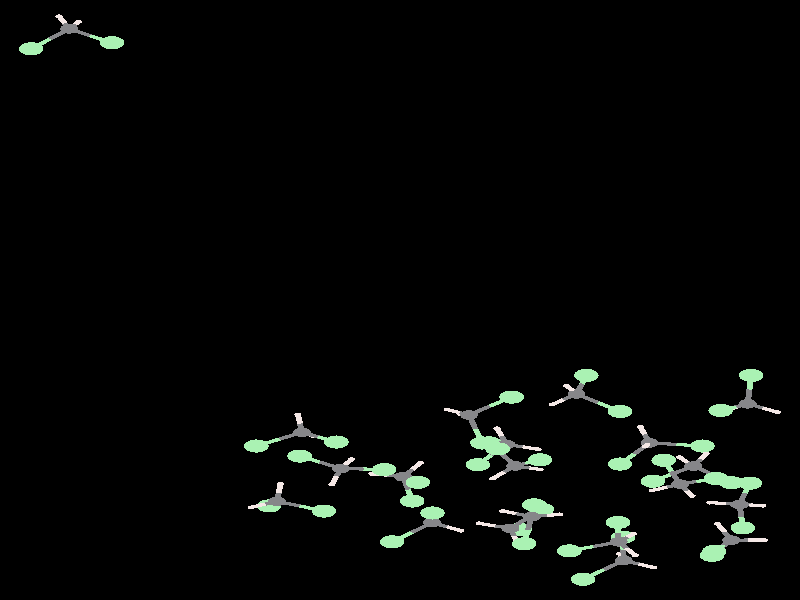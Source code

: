 #include "colors.inc"
#include "finish.inc"

global_settings {assumed_gamma 1 max_trace_level 6}
background {color White transmit 1.0}
camera {orthographic angle 0
  right -26.79*x up 37.64*y
  direction 50.00*z
  location <0,0,50.00> look_at <0,0,0>}


light_source {<  2.00,   3.00,  40.00> color White
  area_light <0.70, 0, 0>, <0, 0.70, 0>, 3, 3
  adaptive 1 jitter}
// no fog
#declare simple = finish {phong 0.7}
#declare pale = finish {ambient 0.5 diffuse 0.85 roughness 0.001 specular 0.200 }
#declare intermediate = finish {ambient 0.3 diffuse 0.6 specular 0.1 roughness 0.04}
#declare vmd = finish {ambient 0.0 diffuse 0.65 phong 0.1 phong_size 40.0 specular 0.5 }
#declare jmol = finish {ambient 0.2 diffuse 0.6 specular 1 roughness 0.001 metallic}
#declare ase2 = finish {ambient 0.05 brilliance 3 diffuse 0.6 metallic specular 0.7 roughness 0.04 reflection 0.15}
#declare ase3 = finish {ambient 0.15 brilliance 2 diffuse 0.6 metallic specular 1.0 roughness 0.001 reflection 0.0}
#declare glass = finish {ambient 0.05 diffuse 0.3 specular 1.0 roughness 0.001}
#declare glass2 = finish {ambient 0.01 diffuse 0.3 specular 1.0 reflection 0.25 roughness 0.001}
#declare Rcell = 0.050;
#declare Rbond = 0.100;

#macro atom(LOC, R, COL, TRANS, FIN)
  sphere{LOC, R texture{pigment{color COL transmit TRANS} finish{FIN}}}
#end
#macro constrain(LOC, R, COL, TRANS FIN)
union{torus{R, Rcell rotate 45*z texture{pigment{color COL transmit TRANS} finish{FIN}}}
     torus{R, Rcell rotate -45*z texture{pigment{color COL transmit TRANS} finish{FIN}}}
     translate LOC}
#end

// no cell vertices
atom(<  7.32, -15.17, -21.20>, 0.30, rgb <0.24, 0.24, 0.25>, 0.0, jmol) // #0
atom(<  5.67, -15.74, -21.60>, 0.41, rgb <0.40, 0.89, 0.45>, 0.0, jmol) // #1
atom(<  7.30, -13.95, -19.91>, 0.41, rgb <0.40, 0.89, 0.45>, 0.0, jmol) // #2
atom(<  7.82, -14.66, -22.06>, 0.12, rgb <0.91, 0.81, 0.79>, 0.0, jmol) // #3
atom(<  7.88, -16.02, -20.76>, 0.12, rgb <0.91, 0.81, 0.79>, 0.0, jmol) // #4
atom(<-11.08,  17.01,  -0.68>, 0.30, rgb <0.24, 0.24, 0.25>, 0.0, jmol) // #5
atom(<-12.35,  15.76,  -0.90>, 0.41, rgb <0.40, 0.89, 0.45>, 0.0, jmol) // #6
atom(< -9.64,  16.14,  -0.06>, 0.41, rgb <0.40, 0.89, 0.45>, 0.0, jmol) // #7
atom(<-11.42,  17.80,   0.00>, 0.12, rgb <0.91, 0.81, 0.79>, 0.0, jmol) // #8
atom(<-10.76,  17.45,  -1.67>, 0.12, rgb <0.91, 0.81, 0.79>, 0.0, jmol) // #9
atom(< -1.98, -10.57, -18.40>, 0.30, rgb <0.24, 0.24, 0.25>, 0.0, jmol) // #10
atom(< -0.53, -10.64, -19.43>, 0.41, rgb <0.40, 0.89, 0.45>, 0.0, jmol) // #11
atom(< -3.36,  -9.79, -19.23>, 0.41, rgb <0.40, 0.89, 0.45>, 0.0, jmol) // #12
atom(< -1.62,  -9.99, -17.54>, 0.12, rgb <0.91, 0.81, 0.79>, 0.0, jmol) // #13
atom(< -2.28, -11.58, -18.19>, 0.12, rgb <0.91, 0.81, 0.79>, 0.0, jmol) // #14
atom(<  8.36,  -8.96, -25.33>, 0.30, rgb <0.24, 0.24, 0.25>, 0.0, jmol) // #15
atom(< 10.13,  -9.16, -25.48>, 0.41, rgb <0.40, 0.89, 0.45>, 0.0, jmol) // #16
atom(<  7.37, -10.29, -26.21>, 0.41, rgb <0.40, 0.89, 0.45>, 0.0, jmol) // #17
atom(<  8.05,  -7.96, -25.62>, 0.12, rgb <0.91, 0.81, 0.79>, 0.0, jmol) // #18
atom(<  8.21,  -9.18, -24.28>, 0.12, rgb <0.91, 0.81, 0.79>, 0.0, jmol) // #19
atom(<  4.40, -13.59, -17.43>, 0.30, rgb <0.24, 0.24, 0.25>, 0.0, jmol) // #20
atom(<  4.16, -15.29, -17.10>, 0.41, rgb <0.40, 0.89, 0.45>, 0.0, jmol) // #21
atom(<  4.49, -12.85, -15.88>, 0.41, rgb <0.40, 0.89, 0.45>, 0.0, jmol) // #22
atom(<  3.44, -13.24, -17.93>, 0.12, rgb <0.91, 0.81, 0.79>, 0.0, jmol) // #23
atom(<  5.35, -13.45, -17.97>, 0.12, rgb <0.91, 0.81, 0.79>, 0.0, jmol) // #24
atom(<  0.10, -11.09, -24.29>, 0.30, rgb <0.24, 0.24, 0.25>, 0.0, jmol) // #25
atom(<  0.41, -12.61, -25.16>, 0.41, rgb <0.40, 0.89, 0.45>, 0.0, jmol) // #26
atom(<  0.60, -11.44, -22.68>, 0.41, rgb <0.40, 0.89, 0.45>, 0.0, jmol) // #27
atom(< -0.94, -10.90, -24.30>, 0.12, rgb <0.91, 0.81, 0.79>, 0.0, jmol) // #28
atom(<  0.69, -10.21, -24.67>, 0.12, rgb <0.91, 0.81, 0.79>, 0.0, jmol) // #29
atom(< 11.37, -12.83, -27.33>, 0.30, rgb <0.24, 0.24, 0.25>, 0.0, jmol) // #30
atom(< 11.48, -14.30, -28.28>, 0.41, rgb <0.40, 0.89, 0.45>, 0.0, jmol) // #31
atom(< 11.72, -11.49, -28.48>, 0.41, rgb <0.40, 0.89, 0.45>, 0.0, jmol) // #32
atom(< 12.15, -12.90, -26.55>, 0.12, rgb <0.91, 0.81, 0.79>, 0.0, jmol) // #33
atom(< 10.38, -12.71, -26.83>, 0.12, rgb <0.91, 0.81, 0.79>, 0.0, jmol) // #34
atom(<  9.38, -11.55, -16.80>, 0.30, rgb <0.24, 0.24, 0.25>, 0.0, jmol) // #35
atom(< 10.58, -11.20, -15.46>, 0.41, rgb <0.40, 0.89, 0.45>, 0.0, jmol) // #36
atom(<  8.83, -10.05, -17.67>, 0.41, rgb <0.40, 0.89, 0.45>, 0.0, jmol) // #37
atom(<  8.45, -11.95, -16.36>, 0.12, rgb <0.91, 0.81, 0.79>, 0.0, jmol) // #38
atom(<  9.78, -12.29, -17.53>, 0.12, rgb <0.91, 0.81, 0.79>, 0.0, jmol) // #39
atom(<  3.86, -10.41, -22.08>, 0.30, rgb <0.24, 0.24, 0.25>, 0.0, jmol) // #40
atom(<  2.99,  -8.96, -22.72>, 0.41, rgb <0.40, 0.89, 0.45>, 0.0, jmol) // #41
atom(<  4.69, -10.03, -20.54>, 0.41, rgb <0.40, 0.89, 0.45>, 0.0, jmol) // #42
atom(<  4.70, -10.63, -22.80>, 0.12, rgb <0.91, 0.81, 0.79>, 0.0, jmol) // #43
atom(<  3.10, -11.20, -21.88>, 0.12, rgb <0.91, 0.81, 0.79>, 0.0, jmol) // #44
atom(< -4.12, -12.63, -22.27>, 0.30, rgb <0.24, 0.24, 0.25>, 0.0, jmol) // #45
atom(< -2.55, -13.24, -21.52>, 0.41, rgb <0.40, 0.89, 0.45>, 0.0, jmol) // #46
atom(< -4.38, -12.92, -24.03>, 0.41, rgb <0.40, 0.89, 0.45>, 0.0, jmol) // #47
atom(< -4.00, -11.54, -22.10>, 0.12, rgb <0.91, 0.81, 0.79>, 0.0, jmol) // #48
atom(< -4.98, -13.01, -21.67>, 0.12, rgb <0.91, 0.81, 0.79>, 0.0, jmol) // #49
atom(<  2.31,  -7.21, -27.19>, 0.30, rgb <0.24, 0.24, 0.25>, 0.0, jmol) // #50
atom(<  2.76,  -8.97, -26.89>, 0.41, rgb <0.40, 0.89, 0.45>, 0.0, jmol) // #51
atom(<  3.74,  -6.09, -26.96>, 0.41, rgb <0.40, 0.89, 0.45>, 0.0, jmol) // #52
atom(<  1.58,  -6.87, -26.45>, 0.12, rgb <0.91, 0.81, 0.79>, 0.0, jmol) // #53
atom(<  2.01,  -7.15, -28.24>, 0.12, rgb <0.91, 0.81, 0.79>, 0.0, jmol) // #54
atom(< 11.64,  -6.51, -23.16>, 0.30, rgb <0.24, 0.24, 0.25>, 0.0, jmol) // #55
atom(< 11.76,  -4.73, -23.24>, 0.41, rgb <0.40, 0.89, 0.45>, 0.0, jmol) // #56
atom(< 10.74,  -6.93, -21.70>, 0.41, rgb <0.40, 0.89, 0.45>, 0.0, jmol) // #57
atom(< 12.63,  -7.03, -23.16>, 0.12, rgb <0.91, 0.81, 0.79>, 0.0, jmol) // #58
atom(< 11.00,  -6.88, -23.97>, 0.12, rgb <0.91, 0.81, 0.79>, 0.0, jmol) // #59
atom(<  7.49, -16.34, -26.08>, 0.30, rgb <0.24, 0.24, 0.25>, 0.0, jmol) // #60
atom(<  7.47, -14.88, -25.04>, 0.41, rgb <0.40, 0.89, 0.45>, 0.0, jmol) // #61
atom(<  6.13, -17.52, -25.69>, 0.41, rgb <0.40, 0.89, 0.45>, 0.0, jmol) // #62
atom(<  8.49, -16.78, -26.01>, 0.12, rgb <0.91, 0.81, 0.79>, 0.0, jmol) // #63
atom(<  7.36, -15.93, -27.11>, 0.12, rgb <0.91, 0.81, 0.79>, 0.0, jmol) // #64
atom(<  3.70, -14.33, -24.67>, 0.30, rgb <0.24, 0.24, 0.25>, 0.0, jmol) // #65
atom(<  4.01, -14.39, -26.44>, 0.41, rgb <0.40, 0.89, 0.45>, 0.0, jmol) // #66
atom(<  4.75, -13.13, -23.92>, 0.41, rgb <0.40, 0.89, 0.45>, 0.0, jmol) // #67
atom(<  3.95, -15.32, -24.28>, 0.12, rgb <0.91, 0.81, 0.79>, 0.0, jmol) // #68
atom(<  2.65, -14.01, -24.52>, 0.12, rgb <0.91, 0.81, 0.79>, 0.0, jmol) // #69
atom(<  3.56,  -9.06, -16.51>, 0.30, rgb <0.24, 0.24, 0.25>, 0.0, jmol) // #70
atom(<  2.61, -10.33, -17.36>, 0.41, rgb <0.40, 0.89, 0.45>, 0.0, jmol) // #71
atom(<  3.27,  -9.34, -14.78>, 0.41, rgb <0.40, 0.89, 0.45>, 0.0, jmol) // #72
atom(<  3.25,  -8.05, -16.84>, 0.12, rgb <0.91, 0.81, 0.79>, 0.0, jmol) // #73
atom(<  4.63,  -9.37, -16.68>, 0.12, rgb <0.91, 0.81, 0.79>, 0.0, jmol) // #74
atom(<  5.91,  -5.89, -23.41>, 0.30, rgb <0.24, 0.24, 0.25>, 0.0, jmol) // #75
atom(<  7.37,  -6.99, -22.98>, 0.41, rgb <0.40, 0.89, 0.45>, 0.0, jmol) // #76
atom(<  6.24,  -4.73, -24.73>, 0.41, rgb <0.40, 0.89, 0.45>, 0.0, jmol) // #77
atom(<  5.58,  -5.39, -22.50>, 0.12, rgb <0.91, 0.81, 0.79>, 0.0, jmol) // #78
atom(<  5.10,  -6.56, -23.77>, 0.12, rgb <0.91, 0.81, 0.79>, 0.0, jmol) // #79
atom(< -3.28,  -8.30, -24.26>, 0.30, rgb <0.24, 0.24, 0.25>, 0.0, jmol) // #80
atom(< -2.13,  -8.91, -23.03>, 0.41, rgb <0.40, 0.89, 0.45>, 0.0, jmol) // #81
atom(< -4.81,  -9.16, -24.12>, 0.41, rgb <0.40, 0.89, 0.45>, 0.0, jmol) // #82
atom(< -2.88,  -8.54, -25.29>, 0.12, rgb <0.91, 0.81, 0.79>, 0.0, jmol) // #83
atom(< -3.42,  -7.18, -24.14>, 0.12, rgb <0.91, 0.81, 0.79>, 0.0, jmol) // #84
atom(<  1.07, -13.97, -15.38>, 0.30, rgb <0.24, 0.24, 0.25>, 0.0, jmol) // #85
atom(< -0.26, -15.17, -15.71>, 0.41, rgb <0.40, 0.89, 0.45>, 0.0, jmol) // #86
atom(<  1.09, -13.36, -13.64>, 0.41, rgb <0.40, 0.89, 0.45>, 0.0, jmol) // #87
atom(<  0.97, -13.13, -16.07>, 0.12, rgb <0.91, 0.81, 0.79>, 0.0, jmol) // #88
atom(<  2.04, -14.47, -15.58>, 0.12, rgb <0.91, 0.81, 0.79>, 0.0, jmol) // #89
atom(< 11.09, -15.07, -19.80>, 0.30, rgb <0.24, 0.24, 0.25>, 0.0, jmol) // #90
atom(< 10.45, -16.02, -21.17>, 0.41, rgb <0.40, 0.89, 0.45>, 0.0, jmol) // #91
atom(< 10.52, -15.78, -18.24>, 0.41, rgb <0.40, 0.89, 0.45>, 0.0, jmol) // #92
atom(< 10.64, -14.05, -19.91>, 0.12, rgb <0.91, 0.81, 0.79>, 0.0, jmol) // #93
atom(< 12.20, -15.06, -19.80>, 0.12, rgb <0.91, 0.81, 0.79>, 0.0, jmol) // #94
atom(<  9.82, -10.42, -21.74>, 0.30, rgb <0.24, 0.24, 0.25>, 0.0, jmol) // #95
atom(< 11.10, -11.46, -21.14>, 0.41, rgb <0.40, 0.89, 0.45>, 0.0, jmol) // #96
atom(<  8.47, -11.37, -22.50>, 0.41, rgb <0.40, 0.89, 0.45>, 0.0, jmol) // #97
atom(< 10.25,  -9.64, -22.38>, 0.12, rgb <0.91, 0.81, 0.79>, 0.0, jmol) // #98
atom(<  9.36,  -9.87, -20.85>, 0.12, rgb <0.91, 0.81, 0.79>, 0.0, jmol) // #99
cylinder {<  7.32, -15.17, -21.20>, <  7.57, -14.92, -21.63>, Rbond texture{pigment {color rgb <0.24, 0.24, 0.25> transmit 0.0} finish{jmol}}}
cylinder {<  7.82, -14.66, -22.06>, <  7.57, -14.92, -21.63>, Rbond texture{pigment {color rgb <0.91, 0.81, 0.79> transmit 0.0} finish{jmol}}}
cylinder {<  7.32, -15.17, -21.20>, <  7.60, -15.60, -20.98>, Rbond texture{pigment {color rgb <0.24, 0.24, 0.25> transmit 0.0} finish{jmol}}}
cylinder {<  7.88, -16.02, -20.76>, <  7.60, -15.60, -20.98>, Rbond texture{pigment {color rgb <0.91, 0.81, 0.79> transmit 0.0} finish{jmol}}}
cylinder {<  7.32, -15.17, -21.20>, <  7.31, -14.56, -20.55>, Rbond texture{pigment {color rgb <0.24, 0.24, 0.25> transmit 0.0} finish{jmol}}}
cylinder {<  7.30, -13.95, -19.91>, <  7.31, -14.56, -20.55>, Rbond texture{pigment {color rgb <0.40, 0.89, 0.45> transmit 0.0} finish{jmol}}}
cylinder {<  7.32, -15.17, -21.20>, <  6.49, -15.46, -21.40>, Rbond texture{pigment {color rgb <0.24, 0.24, 0.25> transmit 0.0} finish{jmol}}}
cylinder {<  5.67, -15.74, -21.60>, <  6.49, -15.46, -21.40>, Rbond texture{pigment {color rgb <0.40, 0.89, 0.45> transmit 0.0} finish{jmol}}}
cylinder {<-11.08,  17.01,  -0.68>, <-10.92,  17.23,  -1.18>, Rbond texture{pigment {color rgb <0.24, 0.24, 0.25> transmit 0.0} finish{jmol}}}
cylinder {<-10.76,  17.45,  -1.67>, <-10.92,  17.23,  -1.18>, Rbond texture{pigment {color rgb <0.91, 0.81, 0.79> transmit 0.0} finish{jmol}}}
cylinder {<-11.08,  17.01,  -0.68>, <-11.25,  17.41,  -0.34>, Rbond texture{pigment {color rgb <0.24, 0.24, 0.25> transmit 0.0} finish{jmol}}}
cylinder {<-11.42,  17.80,   0.00>, <-11.25,  17.41,  -0.34>, Rbond texture{pigment {color rgb <0.91, 0.81, 0.79> transmit 0.0} finish{jmol}}}
cylinder {<-11.08,  17.01,  -0.68>, <-10.36,  16.57,  -0.37>, Rbond texture{pigment {color rgb <0.24, 0.24, 0.25> transmit 0.0} finish{jmol}}}
cylinder {< -9.64,  16.14,  -0.06>, <-10.36,  16.57,  -0.37>, Rbond texture{pigment {color rgb <0.40, 0.89, 0.45> transmit 0.0} finish{jmol}}}
cylinder {<-11.08,  17.01,  -0.68>, <-11.71,  16.39,  -0.79>, Rbond texture{pigment {color rgb <0.24, 0.24, 0.25> transmit 0.0} finish{jmol}}}
cylinder {<-12.35,  15.76,  -0.90>, <-11.71,  16.39,  -0.79>, Rbond texture{pigment {color rgb <0.40, 0.89, 0.45> transmit 0.0} finish{jmol}}}
cylinder {< -1.98, -10.57, -18.40>, < -2.13, -11.07, -18.29>, Rbond texture{pigment {color rgb <0.24, 0.24, 0.25> transmit 0.0} finish{jmol}}}
cylinder {< -2.28, -11.58, -18.19>, < -2.13, -11.07, -18.29>, Rbond texture{pigment {color rgb <0.91, 0.81, 0.79> transmit 0.0} finish{jmol}}}
cylinder {< -1.98, -10.57, -18.40>, < -1.26, -10.60, -18.92>, Rbond texture{pigment {color rgb <0.24, 0.24, 0.25> transmit 0.0} finish{jmol}}}
cylinder {< -0.53, -10.64, -19.43>, < -1.26, -10.60, -18.92>, Rbond texture{pigment {color rgb <0.40, 0.89, 0.45> transmit 0.0} finish{jmol}}}
cylinder {< -1.98, -10.57, -18.40>, < -2.67, -10.18, -18.81>, Rbond texture{pigment {color rgb <0.24, 0.24, 0.25> transmit 0.0} finish{jmol}}}
cylinder {< -3.36,  -9.79, -19.23>, < -2.67, -10.18, -18.81>, Rbond texture{pigment {color rgb <0.40, 0.89, 0.45> transmit 0.0} finish{jmol}}}
cylinder {< -1.98, -10.57, -18.40>, < -1.80, -10.28, -17.97>, Rbond texture{pigment {color rgb <0.24, 0.24, 0.25> transmit 0.0} finish{jmol}}}
cylinder {< -1.62,  -9.99, -17.54>, < -1.80, -10.28, -17.97>, Rbond texture{pigment {color rgb <0.91, 0.81, 0.79> transmit 0.0} finish{jmol}}}
cylinder {<  8.36,  -8.96, -25.33>, <  9.25,  -9.06, -25.41>, Rbond texture{pigment {color rgb <0.24, 0.24, 0.25> transmit 0.0} finish{jmol}}}
cylinder {< 10.13,  -9.16, -25.48>, <  9.25,  -9.06, -25.41>, Rbond texture{pigment {color rgb <0.40, 0.89, 0.45> transmit 0.0} finish{jmol}}}
cylinder {<  8.36,  -8.96, -25.33>, <  7.87,  -9.63, -25.77>, Rbond texture{pigment {color rgb <0.24, 0.24, 0.25> transmit 0.0} finish{jmol}}}
cylinder {<  7.37, -10.29, -26.21>, <  7.87,  -9.63, -25.77>, Rbond texture{pigment {color rgb <0.40, 0.89, 0.45> transmit 0.0} finish{jmol}}}
cylinder {<  8.36,  -8.96, -25.33>, <  8.29,  -9.07, -24.80>, Rbond texture{pigment {color rgb <0.24, 0.24, 0.25> transmit 0.0} finish{jmol}}}
cylinder {<  8.21,  -9.18, -24.28>, <  8.29,  -9.07, -24.80>, Rbond texture{pigment {color rgb <0.91, 0.81, 0.79> transmit 0.0} finish{jmol}}}
cylinder {<  8.36,  -8.96, -25.33>, <  8.20,  -8.46, -25.48>, Rbond texture{pigment {color rgb <0.24, 0.24, 0.25> transmit 0.0} finish{jmol}}}
cylinder {<  8.05,  -7.96, -25.62>, <  8.20,  -8.46, -25.48>, Rbond texture{pigment {color rgb <0.91, 0.81, 0.79> transmit 0.0} finish{jmol}}}
cylinder {<  4.40, -13.59, -17.43>, <  4.88, -13.52, -17.70>, Rbond texture{pigment {color rgb <0.24, 0.24, 0.25> transmit 0.0} finish{jmol}}}
cylinder {<  5.35, -13.45, -17.97>, <  4.88, -13.52, -17.70>, Rbond texture{pigment {color rgb <0.91, 0.81, 0.79> transmit 0.0} finish{jmol}}}
cylinder {<  4.40, -13.59, -17.43>, <  3.92, -13.41, -17.68>, Rbond texture{pigment {color rgb <0.24, 0.24, 0.25> transmit 0.0} finish{jmol}}}
cylinder {<  3.44, -13.24, -17.93>, <  3.92, -13.41, -17.68>, Rbond texture{pigment {color rgb <0.91, 0.81, 0.79> transmit 0.0} finish{jmol}}}
cylinder {<  4.40, -13.59, -17.43>, <  4.28, -14.44, -17.27>, Rbond texture{pigment {color rgb <0.24, 0.24, 0.25> transmit 0.0} finish{jmol}}}
cylinder {<  4.16, -15.29, -17.10>, <  4.28, -14.44, -17.27>, Rbond texture{pigment {color rgb <0.40, 0.89, 0.45> transmit 0.0} finish{jmol}}}
cylinder {<  4.40, -13.59, -17.43>, <  4.44, -13.22, -16.66>, Rbond texture{pigment {color rgb <0.24, 0.24, 0.25> transmit 0.0} finish{jmol}}}
cylinder {<  4.49, -12.85, -15.88>, <  4.44, -13.22, -16.66>, Rbond texture{pigment {color rgb <0.40, 0.89, 0.45> transmit 0.0} finish{jmol}}}
cylinder {<  0.10, -11.09, -24.29>, <  0.35, -11.26, -23.48>, Rbond texture{pigment {color rgb <0.24, 0.24, 0.25> transmit 0.0} finish{jmol}}}
cylinder {<  0.60, -11.44, -22.68>, <  0.35, -11.26, -23.48>, Rbond texture{pigment {color rgb <0.40, 0.89, 0.45> transmit 0.0} finish{jmol}}}
cylinder {<  0.10, -11.09, -24.29>, <  0.26, -11.85, -24.72>, Rbond texture{pigment {color rgb <0.24, 0.24, 0.25> transmit 0.0} finish{jmol}}}
cylinder {<  0.41, -12.61, -25.16>, <  0.26, -11.85, -24.72>, Rbond texture{pigment {color rgb <0.40, 0.89, 0.45> transmit 0.0} finish{jmol}}}
cylinder {<  0.10, -11.09, -24.29>, <  0.40, -10.65, -24.48>, Rbond texture{pigment {color rgb <0.24, 0.24, 0.25> transmit 0.0} finish{jmol}}}
cylinder {<  0.69, -10.21, -24.67>, <  0.40, -10.65, -24.48>, Rbond texture{pigment {color rgb <0.91, 0.81, 0.79> transmit 0.0} finish{jmol}}}
cylinder {<  0.10, -11.09, -24.29>, < -0.42, -10.99, -24.30>, Rbond texture{pigment {color rgb <0.24, 0.24, 0.25> transmit 0.0} finish{jmol}}}
cylinder {< -0.94, -10.90, -24.30>, < -0.42, -10.99, -24.30>, Rbond texture{pigment {color rgb <0.91, 0.81, 0.79> transmit 0.0} finish{jmol}}}
cylinder {< 11.37, -12.83, -27.33>, < 11.76, -12.86, -26.94>, Rbond texture{pigment {color rgb <0.24, 0.24, 0.25> transmit 0.0} finish{jmol}}}
cylinder {< 12.15, -12.90, -26.55>, < 11.76, -12.86, -26.94>, Rbond texture{pigment {color rgb <0.91, 0.81, 0.79> transmit 0.0} finish{jmol}}}
cylinder {< 11.37, -12.83, -27.33>, < 11.54, -12.16, -27.91>, Rbond texture{pigment {color rgb <0.24, 0.24, 0.25> transmit 0.0} finish{jmol}}}
cylinder {< 11.72, -11.49, -28.48>, < 11.54, -12.16, -27.91>, Rbond texture{pigment {color rgb <0.40, 0.89, 0.45> transmit 0.0} finish{jmol}}}
cylinder {< 11.37, -12.83, -27.33>, < 11.43, -13.56, -27.80>, Rbond texture{pigment {color rgb <0.24, 0.24, 0.25> transmit 0.0} finish{jmol}}}
cylinder {< 11.48, -14.30, -28.28>, < 11.43, -13.56, -27.80>, Rbond texture{pigment {color rgb <0.40, 0.89, 0.45> transmit 0.0} finish{jmol}}}
cylinder {< 11.37, -12.83, -27.33>, < 10.88, -12.77, -27.08>, Rbond texture{pigment {color rgb <0.24, 0.24, 0.25> transmit 0.0} finish{jmol}}}
cylinder {< 10.38, -12.71, -26.83>, < 10.88, -12.77, -27.08>, Rbond texture{pigment {color rgb <0.91, 0.81, 0.79> transmit 0.0} finish{jmol}}}
cylinder {<  9.38, -11.55, -16.80>, <  9.58, -11.92, -17.16>, Rbond texture{pigment {color rgb <0.24, 0.24, 0.25> transmit 0.0} finish{jmol}}}
cylinder {<  9.78, -12.29, -17.53>, <  9.58, -11.92, -17.16>, Rbond texture{pigment {color rgb <0.91, 0.81, 0.79> transmit 0.0} finish{jmol}}}
cylinder {<  9.38, -11.55, -16.80>, <  9.98, -11.37, -16.13>, Rbond texture{pigment {color rgb <0.24, 0.24, 0.25> transmit 0.0} finish{jmol}}}
cylinder {< 10.58, -11.20, -15.46>, <  9.98, -11.37, -16.13>, Rbond texture{pigment {color rgb <0.40, 0.89, 0.45> transmit 0.0} finish{jmol}}}
cylinder {<  9.38, -11.55, -16.80>, <  8.91, -11.75, -16.58>, Rbond texture{pigment {color rgb <0.24, 0.24, 0.25> transmit 0.0} finish{jmol}}}
cylinder {<  8.45, -11.95, -16.36>, <  8.91, -11.75, -16.58>, Rbond texture{pigment {color rgb <0.91, 0.81, 0.79> transmit 0.0} finish{jmol}}}
cylinder {<  9.38, -11.55, -16.80>, <  9.11, -10.80, -17.23>, Rbond texture{pigment {color rgb <0.24, 0.24, 0.25> transmit 0.0} finish{jmol}}}
cylinder {<  8.83, -10.05, -17.67>, <  9.11, -10.80, -17.23>, Rbond texture{pigment {color rgb <0.40, 0.89, 0.45> transmit 0.0} finish{jmol}}}
cylinder {<  3.86, -10.41, -22.08>, <  3.48, -10.80, -21.98>, Rbond texture{pigment {color rgb <0.24, 0.24, 0.25> transmit 0.0} finish{jmol}}}
cylinder {<  3.10, -11.20, -21.88>, <  3.48, -10.80, -21.98>, Rbond texture{pigment {color rgb <0.91, 0.81, 0.79> transmit 0.0} finish{jmol}}}
cylinder {<  3.86, -10.41, -22.08>, <  4.28, -10.22, -21.31>, Rbond texture{pigment {color rgb <0.24, 0.24, 0.25> transmit 0.0} finish{jmol}}}
cylinder {<  4.69, -10.03, -20.54>, <  4.28, -10.22, -21.31>, Rbond texture{pigment {color rgb <0.40, 0.89, 0.45> transmit 0.0} finish{jmol}}}
cylinder {<  3.86, -10.41, -22.08>, <  4.28, -10.52, -22.44>, Rbond texture{pigment {color rgb <0.24, 0.24, 0.25> transmit 0.0} finish{jmol}}}
cylinder {<  4.70, -10.63, -22.80>, <  4.28, -10.52, -22.44>, Rbond texture{pigment {color rgb <0.91, 0.81, 0.79> transmit 0.0} finish{jmol}}}
cylinder {<  3.86, -10.41, -22.08>, <  3.43,  -9.69, -22.40>, Rbond texture{pigment {color rgb <0.24, 0.24, 0.25> transmit 0.0} finish{jmol}}}
cylinder {<  2.99,  -8.96, -22.72>, <  3.43,  -9.69, -22.40>, Rbond texture{pigment {color rgb <0.40, 0.89, 0.45> transmit 0.0} finish{jmol}}}
cylinder {< -4.12, -12.63, -22.27>, < -4.06, -12.08, -22.19>, Rbond texture{pigment {color rgb <0.24, 0.24, 0.25> transmit 0.0} finish{jmol}}}
cylinder {< -4.00, -11.54, -22.10>, < -4.06, -12.08, -22.19>, Rbond texture{pigment {color rgb <0.91, 0.81, 0.79> transmit 0.0} finish{jmol}}}
cylinder {< -4.12, -12.63, -22.27>, < -4.25, -12.77, -23.15>, Rbond texture{pigment {color rgb <0.24, 0.24, 0.25> transmit 0.0} finish{jmol}}}
cylinder {< -4.38, -12.92, -24.03>, < -4.25, -12.77, -23.15>, Rbond texture{pigment {color rgb <0.40, 0.89, 0.45> transmit 0.0} finish{jmol}}}
cylinder {< -4.12, -12.63, -22.27>, < -4.55, -12.82, -21.97>, Rbond texture{pigment {color rgb <0.24, 0.24, 0.25> transmit 0.0} finish{jmol}}}
cylinder {< -4.98, -13.01, -21.67>, < -4.55, -12.82, -21.97>, Rbond texture{pigment {color rgb <0.91, 0.81, 0.79> transmit 0.0} finish{jmol}}}
cylinder {< -4.12, -12.63, -22.27>, < -3.33, -12.93, -21.90>, Rbond texture{pigment {color rgb <0.24, 0.24, 0.25> transmit 0.0} finish{jmol}}}
cylinder {< -2.55, -13.24, -21.52>, < -3.33, -12.93, -21.90>, Rbond texture{pigment {color rgb <0.40, 0.89, 0.45> transmit 0.0} finish{jmol}}}
cylinder {<  2.31,  -7.21, -27.19>, <  2.53,  -8.09, -27.04>, Rbond texture{pigment {color rgb <0.24, 0.24, 0.25> transmit 0.0} finish{jmol}}}
cylinder {<  2.76,  -8.97, -26.89>, <  2.53,  -8.09, -27.04>, Rbond texture{pigment {color rgb <0.40, 0.89, 0.45> transmit 0.0} finish{jmol}}}
cylinder {<  2.31,  -7.21, -27.19>, <  3.02,  -6.65, -27.08>, Rbond texture{pigment {color rgb <0.24, 0.24, 0.25> transmit 0.0} finish{jmol}}}
cylinder {<  3.74,  -6.09, -26.96>, <  3.02,  -6.65, -27.08>, Rbond texture{pigment {color rgb <0.40, 0.89, 0.45> transmit 0.0} finish{jmol}}}
cylinder {<  2.31,  -7.21, -27.19>, <  1.94,  -7.04, -26.82>, Rbond texture{pigment {color rgb <0.24, 0.24, 0.25> transmit 0.0} finish{jmol}}}
cylinder {<  1.58,  -6.87, -26.45>, <  1.94,  -7.04, -26.82>, Rbond texture{pigment {color rgb <0.91, 0.81, 0.79> transmit 0.0} finish{jmol}}}
cylinder {<  2.31,  -7.21, -27.19>, <  2.16,  -7.18, -27.71>, Rbond texture{pigment {color rgb <0.24, 0.24, 0.25> transmit 0.0} finish{jmol}}}
cylinder {<  2.01,  -7.15, -28.24>, <  2.16,  -7.18, -27.71>, Rbond texture{pigment {color rgb <0.91, 0.81, 0.79> transmit 0.0} finish{jmol}}}
cylinder {< 11.64,  -6.51, -23.16>, < 11.32,  -6.69, -23.56>, Rbond texture{pigment {color rgb <0.24, 0.24, 0.25> transmit 0.0} finish{jmol}}}
cylinder {< 11.00,  -6.88, -23.97>, < 11.32,  -6.69, -23.56>, Rbond texture{pigment {color rgb <0.91, 0.81, 0.79> transmit 0.0} finish{jmol}}}
cylinder {< 11.64,  -6.51, -23.16>, < 11.70,  -5.62, -23.20>, Rbond texture{pigment {color rgb <0.24, 0.24, 0.25> transmit 0.0} finish{jmol}}}
cylinder {< 11.76,  -4.73, -23.24>, < 11.70,  -5.62, -23.20>, Rbond texture{pigment {color rgb <0.40, 0.89, 0.45> transmit 0.0} finish{jmol}}}
cylinder {< 11.64,  -6.51, -23.16>, < 12.14,  -6.77, -23.16>, Rbond texture{pigment {color rgb <0.24, 0.24, 0.25> transmit 0.0} finish{jmol}}}
cylinder {< 12.63,  -7.03, -23.16>, < 12.14,  -6.77, -23.16>, Rbond texture{pigment {color rgb <0.91, 0.81, 0.79> transmit 0.0} finish{jmol}}}
cylinder {< 11.64,  -6.51, -23.16>, < 11.19,  -6.72, -22.43>, Rbond texture{pigment {color rgb <0.24, 0.24, 0.25> transmit 0.0} finish{jmol}}}
cylinder {< 10.74,  -6.93, -21.70>, < 11.19,  -6.72, -22.43>, Rbond texture{pigment {color rgb <0.40, 0.89, 0.45> transmit 0.0} finish{jmol}}}
cylinder {<  7.49, -16.34, -26.08>, <  6.81, -16.93, -25.89>, Rbond texture{pigment {color rgb <0.24, 0.24, 0.25> transmit 0.0} finish{jmol}}}
cylinder {<  6.13, -17.52, -25.69>, <  6.81, -16.93, -25.89>, Rbond texture{pigment {color rgb <0.40, 0.89, 0.45> transmit 0.0} finish{jmol}}}
cylinder {<  7.49, -16.34, -26.08>, <  7.99, -16.56, -26.05>, Rbond texture{pigment {color rgb <0.24, 0.24, 0.25> transmit 0.0} finish{jmol}}}
cylinder {<  8.49, -16.78, -26.01>, <  7.99, -16.56, -26.05>, Rbond texture{pigment {color rgb <0.91, 0.81, 0.79> transmit 0.0} finish{jmol}}}
cylinder {<  7.49, -16.34, -26.08>, <  7.43, -16.13, -26.59>, Rbond texture{pigment {color rgb <0.24, 0.24, 0.25> transmit 0.0} finish{jmol}}}
cylinder {<  7.36, -15.93, -27.11>, <  7.43, -16.13, -26.59>, Rbond texture{pigment {color rgb <0.91, 0.81, 0.79> transmit 0.0} finish{jmol}}}
cylinder {<  7.49, -16.34, -26.08>, <  7.48, -15.61, -25.56>, Rbond texture{pigment {color rgb <0.24, 0.24, 0.25> transmit 0.0} finish{jmol}}}
cylinder {<  7.47, -14.88, -25.04>, <  7.48, -15.61, -25.56>, Rbond texture{pigment {color rgb <0.40, 0.89, 0.45> transmit 0.0} finish{jmol}}}
cylinder {<  3.70, -14.33, -24.67>, <  3.82, -14.82, -24.48>, Rbond texture{pigment {color rgb <0.24, 0.24, 0.25> transmit 0.0} finish{jmol}}}
cylinder {<  3.95, -15.32, -24.28>, <  3.82, -14.82, -24.48>, Rbond texture{pigment {color rgb <0.91, 0.81, 0.79> transmit 0.0} finish{jmol}}}
cylinder {<  3.70, -14.33, -24.67>, <  3.85, -14.36, -25.56>, Rbond texture{pigment {color rgb <0.24, 0.24, 0.25> transmit 0.0} finish{jmol}}}
cylinder {<  4.01, -14.39, -26.44>, <  3.85, -14.36, -25.56>, Rbond texture{pigment {color rgb <0.40, 0.89, 0.45> transmit 0.0} finish{jmol}}}
cylinder {<  3.70, -14.33, -24.67>, <  4.22, -13.73, -24.30>, Rbond texture{pigment {color rgb <0.24, 0.24, 0.25> transmit 0.0} finish{jmol}}}
cylinder {<  4.75, -13.13, -23.92>, <  4.22, -13.73, -24.30>, Rbond texture{pigment {color rgb <0.40, 0.89, 0.45> transmit 0.0} finish{jmol}}}
cylinder {<  3.70, -14.33, -24.67>, <  3.17, -14.17, -24.60>, Rbond texture{pigment {color rgb <0.24, 0.24, 0.25> transmit 0.0} finish{jmol}}}
cylinder {<  2.65, -14.01, -24.52>, <  3.17, -14.17, -24.60>, Rbond texture{pigment {color rgb <0.91, 0.81, 0.79> transmit 0.0} finish{jmol}}}
cylinder {<  3.56,  -9.06, -16.51>, <  4.10,  -9.21, -16.60>, Rbond texture{pigment {color rgb <0.24, 0.24, 0.25> transmit 0.0} finish{jmol}}}
cylinder {<  4.63,  -9.37, -16.68>, <  4.10,  -9.21, -16.60>, Rbond texture{pigment {color rgb <0.91, 0.81, 0.79> transmit 0.0} finish{jmol}}}
cylinder {<  3.56,  -9.06, -16.51>, <  3.41,  -9.20, -15.65>, Rbond texture{pigment {color rgb <0.24, 0.24, 0.25> transmit 0.0} finish{jmol}}}
cylinder {<  3.27,  -9.34, -14.78>, <  3.41,  -9.20, -15.65>, Rbond texture{pigment {color rgb <0.40, 0.89, 0.45> transmit 0.0} finish{jmol}}}
cylinder {<  3.56,  -9.06, -16.51>, <  3.08,  -9.70, -16.94>, Rbond texture{pigment {color rgb <0.24, 0.24, 0.25> transmit 0.0} finish{jmol}}}
cylinder {<  2.61, -10.33, -17.36>, <  3.08,  -9.70, -16.94>, Rbond texture{pigment {color rgb <0.40, 0.89, 0.45> transmit 0.0} finish{jmol}}}
cylinder {<  3.56,  -9.06, -16.51>, <  3.41,  -8.56, -16.68>, Rbond texture{pigment {color rgb <0.24, 0.24, 0.25> transmit 0.0} finish{jmol}}}
cylinder {<  3.25,  -8.05, -16.84>, <  3.41,  -8.56, -16.68>, Rbond texture{pigment {color rgb <0.91, 0.81, 0.79> transmit 0.0} finish{jmol}}}
cylinder {<  5.91,  -5.89, -23.41>, <  5.50,  -6.23, -23.59>, Rbond texture{pigment {color rgb <0.24, 0.24, 0.25> transmit 0.0} finish{jmol}}}
cylinder {<  5.10,  -6.56, -23.77>, <  5.50,  -6.23, -23.59>, Rbond texture{pigment {color rgb <0.91, 0.81, 0.79> transmit 0.0} finish{jmol}}}
cylinder {<  5.91,  -5.89, -23.41>, <  6.08,  -5.31, -24.07>, Rbond texture{pigment {color rgb <0.24, 0.24, 0.25> transmit 0.0} finish{jmol}}}
cylinder {<  6.24,  -4.73, -24.73>, <  6.08,  -5.31, -24.07>, Rbond texture{pigment {color rgb <0.40, 0.89, 0.45> transmit 0.0} finish{jmol}}}
cylinder {<  5.91,  -5.89, -23.41>, <  5.75,  -5.64, -22.95>, Rbond texture{pigment {color rgb <0.24, 0.24, 0.25> transmit 0.0} finish{jmol}}}
cylinder {<  5.58,  -5.39, -22.50>, <  5.75,  -5.64, -22.95>, Rbond texture{pigment {color rgb <0.91, 0.81, 0.79> transmit 0.0} finish{jmol}}}
cylinder {<  5.91,  -5.89, -23.41>, <  6.64,  -6.44, -23.20>, Rbond texture{pigment {color rgb <0.24, 0.24, 0.25> transmit 0.0} finish{jmol}}}
cylinder {<  7.37,  -6.99, -22.98>, <  6.64,  -6.44, -23.20>, Rbond texture{pigment {color rgb <0.40, 0.89, 0.45> transmit 0.0} finish{jmol}}}
cylinder {< -3.28,  -8.30, -24.26>, < -4.04,  -8.73, -24.19>, Rbond texture{pigment {color rgb <0.24, 0.24, 0.25> transmit 0.0} finish{jmol}}}
cylinder {< -4.81,  -9.16, -24.12>, < -4.04,  -8.73, -24.19>, Rbond texture{pigment {color rgb <0.40, 0.89, 0.45> transmit 0.0} finish{jmol}}}
cylinder {< -3.28,  -8.30, -24.26>, < -3.08,  -8.42, -24.78>, Rbond texture{pigment {color rgb <0.24, 0.24, 0.25> transmit 0.0} finish{jmol}}}
cylinder {< -2.88,  -8.54, -25.29>, < -3.08,  -8.42, -24.78>, Rbond texture{pigment {color rgb <0.91, 0.81, 0.79> transmit 0.0} finish{jmol}}}
cylinder {< -3.28,  -8.30, -24.26>, < -3.35,  -7.74, -24.20>, Rbond texture{pigment {color rgb <0.24, 0.24, 0.25> transmit 0.0} finish{jmol}}}
cylinder {< -3.42,  -7.18, -24.14>, < -3.35,  -7.74, -24.20>, Rbond texture{pigment {color rgb <0.91, 0.81, 0.79> transmit 0.0} finish{jmol}}}
cylinder {< -3.28,  -8.30, -24.26>, < -2.70,  -8.61, -23.64>, Rbond texture{pigment {color rgb <0.24, 0.24, 0.25> transmit 0.0} finish{jmol}}}
cylinder {< -2.13,  -8.91, -23.03>, < -2.70,  -8.61, -23.64>, Rbond texture{pigment {color rgb <0.40, 0.89, 0.45> transmit 0.0} finish{jmol}}}
cylinder {<  1.07, -13.97, -15.38>, <  1.08, -13.66, -14.51>, Rbond texture{pigment {color rgb <0.24, 0.24, 0.25> transmit 0.0} finish{jmol}}}
cylinder {<  1.09, -13.36, -13.64>, <  1.08, -13.66, -14.51>, Rbond texture{pigment {color rgb <0.40, 0.89, 0.45> transmit 0.0} finish{jmol}}}
cylinder {<  1.07, -13.97, -15.38>, <  0.41, -14.57, -15.55>, Rbond texture{pigment {color rgb <0.24, 0.24, 0.25> transmit 0.0} finish{jmol}}}
cylinder {< -0.26, -15.17, -15.71>, <  0.41, -14.57, -15.55>, Rbond texture{pigment {color rgb <0.40, 0.89, 0.45> transmit 0.0} finish{jmol}}}
cylinder {<  1.07, -13.97, -15.38>, <  1.02, -13.55, -15.73>, Rbond texture{pigment {color rgb <0.24, 0.24, 0.25> transmit 0.0} finish{jmol}}}
cylinder {<  0.97, -13.13, -16.07>, <  1.02, -13.55, -15.73>, Rbond texture{pigment {color rgb <0.91, 0.81, 0.79> transmit 0.0} finish{jmol}}}
cylinder {<  1.07, -13.97, -15.38>, <  1.56, -14.22, -15.48>, Rbond texture{pigment {color rgb <0.24, 0.24, 0.25> transmit 0.0} finish{jmol}}}
cylinder {<  2.04, -14.47, -15.58>, <  1.56, -14.22, -15.48>, Rbond texture{pigment {color rgb <0.91, 0.81, 0.79> transmit 0.0} finish{jmol}}}
cylinder {< 11.09, -15.07, -19.80>, < 10.77, -15.54, -20.49>, Rbond texture{pigment {color rgb <0.24, 0.24, 0.25> transmit 0.0} finish{jmol}}}
cylinder {< 10.45, -16.02, -21.17>, < 10.77, -15.54, -20.49>, Rbond texture{pigment {color rgb <0.40, 0.89, 0.45> transmit 0.0} finish{jmol}}}
cylinder {< 11.09, -15.07, -19.80>, < 10.87, -14.56, -19.86>, Rbond texture{pigment {color rgb <0.24, 0.24, 0.25> transmit 0.0} finish{jmol}}}
cylinder {< 10.64, -14.05, -19.91>, < 10.87, -14.56, -19.86>, Rbond texture{pigment {color rgb <0.91, 0.81, 0.79> transmit 0.0} finish{jmol}}}
cylinder {< 11.09, -15.07, -19.80>, < 10.80, -15.43, -19.02>, Rbond texture{pigment {color rgb <0.24, 0.24, 0.25> transmit 0.0} finish{jmol}}}
cylinder {< 10.52, -15.78, -18.24>, < 10.80, -15.43, -19.02>, Rbond texture{pigment {color rgb <0.40, 0.89, 0.45> transmit 0.0} finish{jmol}}}
cylinder {< 11.09, -15.07, -19.80>, < 11.64, -15.06, -19.80>, Rbond texture{pigment {color rgb <0.24, 0.24, 0.25> transmit 0.0} finish{jmol}}}
cylinder {< 12.20, -15.06, -19.80>, < 11.64, -15.06, -19.80>, Rbond texture{pigment {color rgb <0.91, 0.81, 0.79> transmit 0.0} finish{jmol}}}
cylinder {<  9.82, -10.42, -21.74>, <  9.15, -10.89, -22.12>, Rbond texture{pigment {color rgb <0.24, 0.24, 0.25> transmit 0.0} finish{jmol}}}
cylinder {<  8.47, -11.37, -22.50>, <  9.15, -10.89, -22.12>, Rbond texture{pigment {color rgb <0.40, 0.89, 0.45> transmit 0.0} finish{jmol}}}
cylinder {<  9.82, -10.42, -21.74>, < 10.46, -10.94, -21.44>, Rbond texture{pigment {color rgb <0.24, 0.24, 0.25> transmit 0.0} finish{jmol}}}
cylinder {< 11.10, -11.46, -21.14>, < 10.46, -10.94, -21.44>, Rbond texture{pigment {color rgb <0.40, 0.89, 0.45> transmit 0.0} finish{jmol}}}
cylinder {<  9.82, -10.42, -21.74>, <  9.59, -10.15, -21.29>, Rbond texture{pigment {color rgb <0.24, 0.24, 0.25> transmit 0.0} finish{jmol}}}
cylinder {<  9.36,  -9.87, -20.85>, <  9.59, -10.15, -21.29>, Rbond texture{pigment {color rgb <0.91, 0.81, 0.79> transmit 0.0} finish{jmol}}}
cylinder {<  9.82, -10.42, -21.74>, < 10.04, -10.03, -22.06>, Rbond texture{pigment {color rgb <0.24, 0.24, 0.25> transmit 0.0} finish{jmol}}}
cylinder {< 10.25,  -9.64, -22.38>, < 10.04, -10.03, -22.06>, Rbond texture{pigment {color rgb <0.91, 0.81, 0.79> transmit 0.0} finish{jmol}}}
// no constraints
